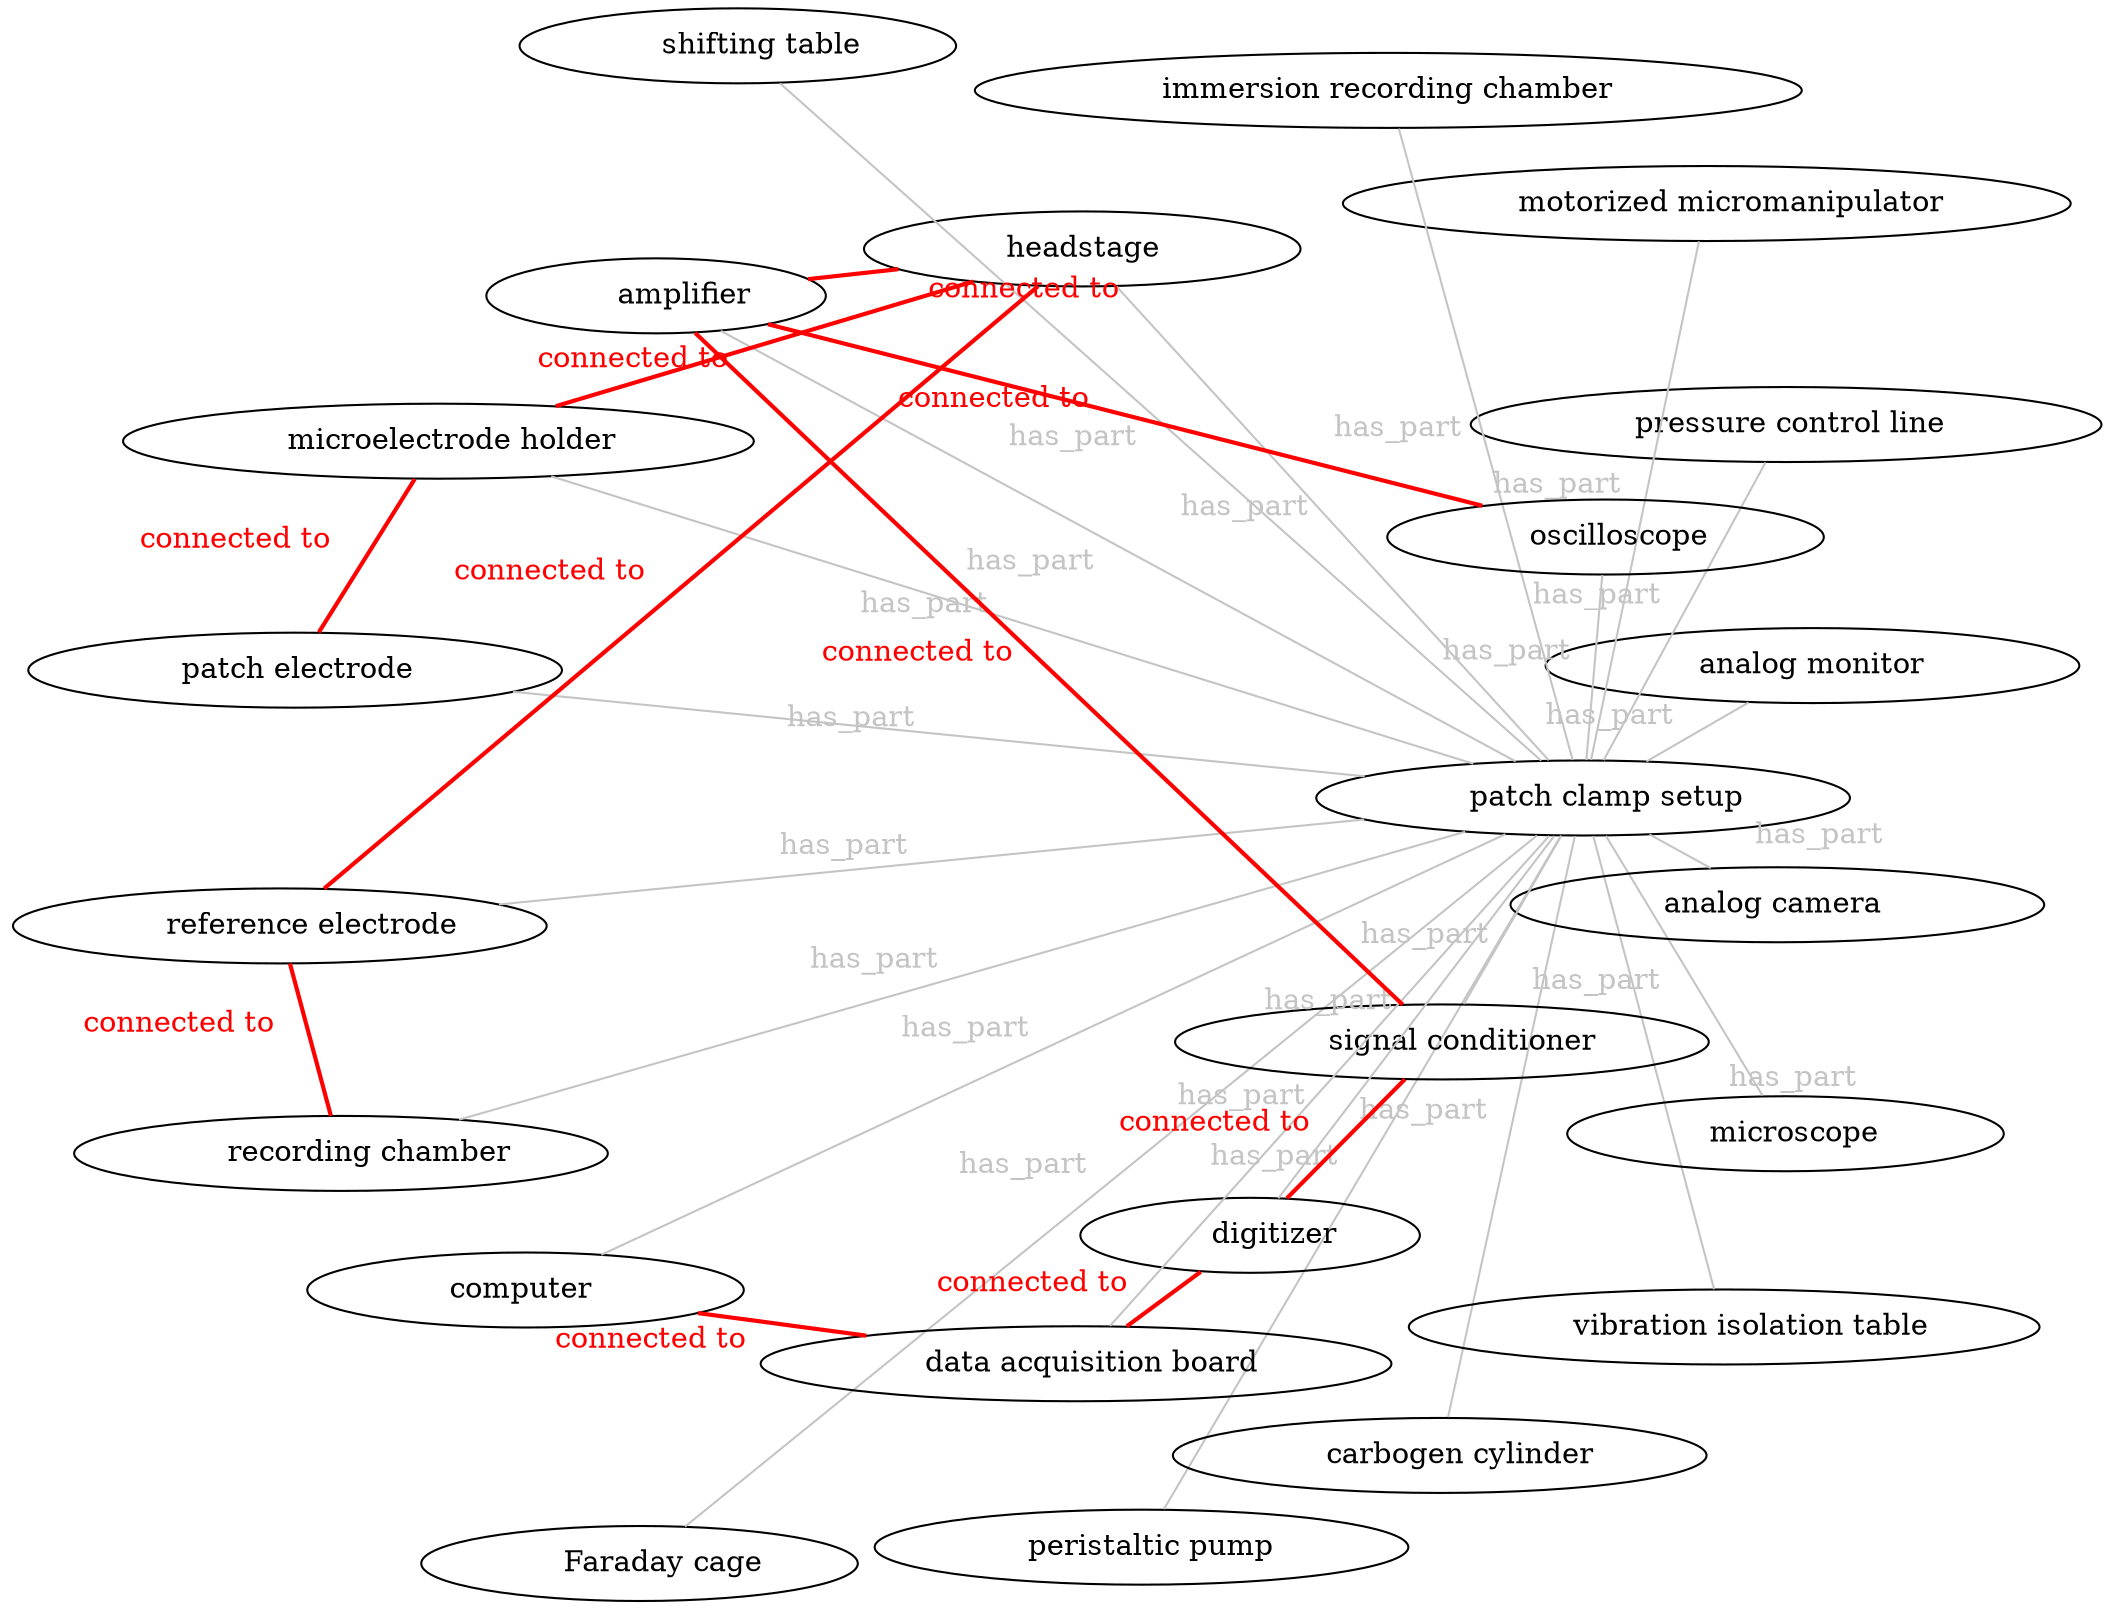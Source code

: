 graph "test" {
layout = "circo";
rankdir="TB";
overlap = "prism";
overlap_scaling = 5;
"	patch clamp setup	"	--	"	Faraday cage	"	[label="	has_part	"	color=	"#c4c4c4"	fontcolor=	"#c4c4c4"	]	;
"	patch clamp setup	"	--	"	peristaltic pump	"	[label="	has_part	"	color=	"#c4c4c4"	fontcolor=	"#c4c4c4"	]	;
"	patch clamp setup	"	--	"	carbogen cylinder	"	[label="	has_part	"	color=	"#c4c4c4"	fontcolor=	"#c4c4c4"	]	;
"	patch clamp setup	"	--	"	vibration isolation table	"	[label="	has_part	"	color=	"#c4c4c4"	fontcolor=	"#c4c4c4"	]	;
"	patch clamp setup	"	--	"	microscope	"	[label="	has_part	"	color=	"#c4c4c4"	fontcolor=	"#c4c4c4"	]	;
"	patch clamp setup	"	--	"	analog camera	"	[label="	has_part	"	color=	"#c4c4c4"	fontcolor=	"#c4c4c4"	]	;
"	patch clamp setup	"	--	"	analog monitor	"	[label="	has_part	"	color=	"#c4c4c4"	fontcolor=	"#c4c4c4"	]	;
"	patch clamp setup	"	--	"	patch electrode	"	[label="	has_part	"	color=	"#c4c4c4"	fontcolor=	"#c4c4c4"	]	;
"	patch clamp setup	"	--	"	microelectrode holder	"	[label="	has_part	"	color=	"#c4c4c4"	fontcolor=	"#c4c4c4"	]	;
"	patch clamp setup	"	--	"	pressure control line	"	[label="	has_part	"	color=	"#c4c4c4"	fontcolor=	"#c4c4c4"	]	;
"	patch clamp setup	"	--	"	motorized micromanipulator	"	[label="	has_part	"	color=	"#c4c4c4"	fontcolor=	"#c4c4c4"	]	;
"	patch clamp setup	"	--	"	headstage	"	[label="	has_part	"	color=	"#c4c4c4"	fontcolor=	"#c4c4c4"	]	;
"	patch clamp setup	"	--	"	recording chamber	"	[label="	has_part	"	color=	"#c4c4c4"	fontcolor=	"#c4c4c4"	]	;
"	patch clamp setup	"	--	"	immersion recording chamber	"	[label="	has_part	"	color=	"#c4c4c4"	fontcolor=	"#c4c4c4"	]	;
"	patch clamp setup	"	--	"	reference electrode	"	[label="	has_part	"	color=	"#c4c4c4"	fontcolor=	"#c4c4c4"	]	;
"	patch clamp setup	"	--	"	shifting table	"	[label="	has_part	"	color=	"#c4c4c4"	fontcolor=	"#c4c4c4"	]	;
"	patch clamp setup	"	--	"	amplifier	"	[label="	has_part	"	color=	"#c4c4c4"	fontcolor=	"#c4c4c4"	]	;
"	patch clamp setup	"	--	"	oscilloscope	"	[label="	has_part	"	color=	"#c4c4c4"	fontcolor=	"#c4c4c4"	]	;
"	patch clamp setup	"	--	"	signal conditioner	"	[label="	has_part	"	color=	"#c4c4c4"	fontcolor=	"#c4c4c4"	]	;
"	patch clamp setup	"	--	"	digitizer	"	[label="	has_part	"	color=	"#c4c4c4"	fontcolor=	"#c4c4c4"	]	;
"	patch clamp setup	"	--	"	data acquisition board	"	[label="	has_part	"	color=	"#c4c4c4"	fontcolor=	"#c4c4c4"	]	;
"	patch clamp setup	"	--	"	computer	"	[label="	has_part	"	color=	"#c4c4c4"	fontcolor=	"#c4c4c4"	]	;
"	patch electrode	"	--	"	microelectrode holder	"	[label="	connected to	"	color=red	fontcolor=red	style=bold	]	;	
"	microelectrode holder	"	--	"	headstage	"	[label="	connected to	"	color=red	fontcolor=red	style=bold	]	;
"	headstage	"	--	"	amplifier	"	[label="	connected to	"	color=red	fontcolor=red	style=bold	]	;
"	recording chamber	"	--	"	reference electrode	"	[label="	connected to	"	color=red	fontcolor=red	style=bold	]	;
"	reference electrode	"	--	"	headstage	"	[label="	connected to	"	color=red	fontcolor=red	style=bold	]	;
"	amplifier	"	--	"	signal conditioner	"	[label="	connected to	"	color=red	fontcolor=red	style=bold	]	;
"	oscilloscope	"	--	"	amplifier	"	[label="	connected to	"	color=red	fontcolor=red	style=bold	]	;
"	signal conditioner	"	--	"	digitizer	"	[label="	connected to	"	color=red	fontcolor=red	style=bold	]	;
"	digitizer	"	--	"	data acquisition board	"	[label="	connected to	"	color=red	fontcolor=red	style=bold	]	;
"	data acquisition board	"	--	"	computer	"	[label="	connected to	"	color=red	fontcolor=red	style=bold	]	;
}
